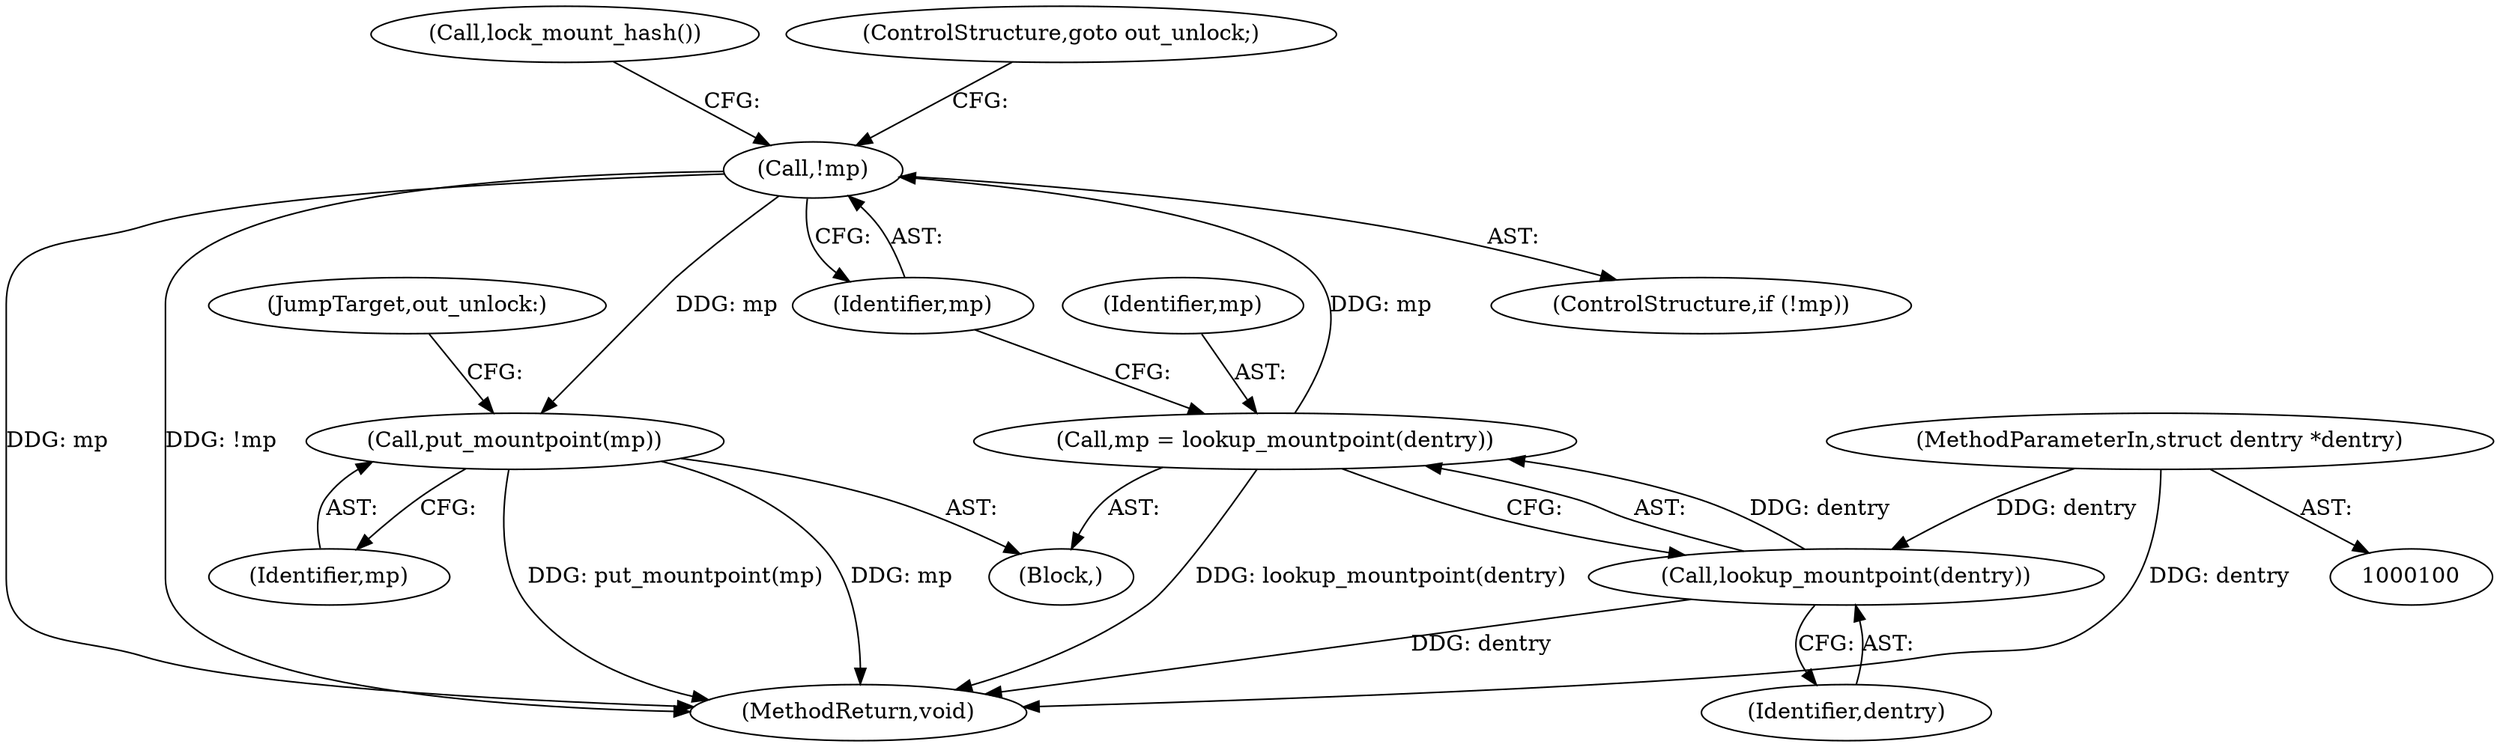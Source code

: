 digraph "0_linux_ce07d891a0891d3c0d0c2d73d577490486b809e1@pointer" {
"1000151" [label="(Call,put_mountpoint(mp))"];
"1000111" [label="(Call,!mp)"];
"1000106" [label="(Call,mp = lookup_mountpoint(dentry))"];
"1000108" [label="(Call,lookup_mountpoint(dentry))"];
"1000101" [label="(MethodParameterIn,struct dentry *dentry)"];
"1000109" [label="(Identifier,dentry)"];
"1000155" [label="(MethodReturn,void)"];
"1000153" [label="(JumpTarget,out_unlock:)"];
"1000114" [label="(Call,lock_mount_hash())"];
"1000112" [label="(Identifier,mp)"];
"1000151" [label="(Call,put_mountpoint(mp))"];
"1000106" [label="(Call,mp = lookup_mountpoint(dentry))"];
"1000107" [label="(Identifier,mp)"];
"1000108" [label="(Call,lookup_mountpoint(dentry))"];
"1000152" [label="(Identifier,mp)"];
"1000102" [label="(Block,)"];
"1000113" [label="(ControlStructure,goto out_unlock;)"];
"1000111" [label="(Call,!mp)"];
"1000101" [label="(MethodParameterIn,struct dentry *dentry)"];
"1000110" [label="(ControlStructure,if (!mp))"];
"1000151" -> "1000102"  [label="AST: "];
"1000151" -> "1000152"  [label="CFG: "];
"1000152" -> "1000151"  [label="AST: "];
"1000153" -> "1000151"  [label="CFG: "];
"1000151" -> "1000155"  [label="DDG: put_mountpoint(mp)"];
"1000151" -> "1000155"  [label="DDG: mp"];
"1000111" -> "1000151"  [label="DDG: mp"];
"1000111" -> "1000110"  [label="AST: "];
"1000111" -> "1000112"  [label="CFG: "];
"1000112" -> "1000111"  [label="AST: "];
"1000113" -> "1000111"  [label="CFG: "];
"1000114" -> "1000111"  [label="CFG: "];
"1000111" -> "1000155"  [label="DDG: mp"];
"1000111" -> "1000155"  [label="DDG: !mp"];
"1000106" -> "1000111"  [label="DDG: mp"];
"1000106" -> "1000102"  [label="AST: "];
"1000106" -> "1000108"  [label="CFG: "];
"1000107" -> "1000106"  [label="AST: "];
"1000108" -> "1000106"  [label="AST: "];
"1000112" -> "1000106"  [label="CFG: "];
"1000106" -> "1000155"  [label="DDG: lookup_mountpoint(dentry)"];
"1000108" -> "1000106"  [label="DDG: dentry"];
"1000108" -> "1000109"  [label="CFG: "];
"1000109" -> "1000108"  [label="AST: "];
"1000108" -> "1000155"  [label="DDG: dentry"];
"1000101" -> "1000108"  [label="DDG: dentry"];
"1000101" -> "1000100"  [label="AST: "];
"1000101" -> "1000155"  [label="DDG: dentry"];
}
